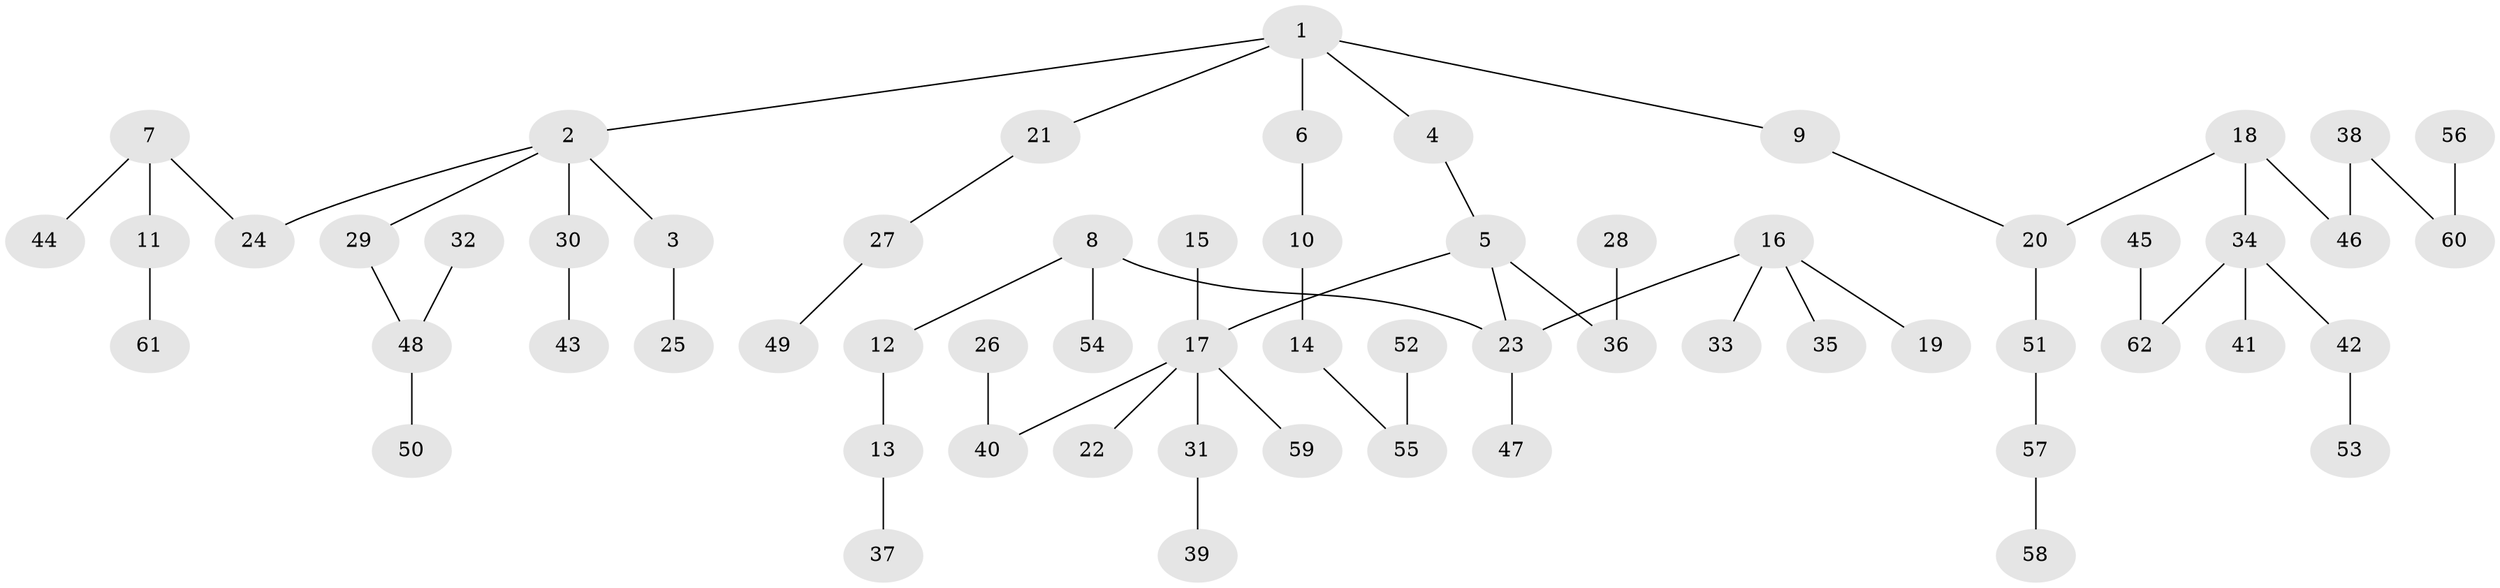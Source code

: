 // original degree distribution, {5: 0.0449438202247191, 2: 0.23595505617977527, 3: 0.1797752808988764, 4: 0.0449438202247191, 7: 0.011235955056179775, 1: 0.48314606741573035}
// Generated by graph-tools (version 1.1) at 2025/37/03/04/25 23:37:20]
// undirected, 62 vertices, 61 edges
graph export_dot {
  node [color=gray90,style=filled];
  1;
  2;
  3;
  4;
  5;
  6;
  7;
  8;
  9;
  10;
  11;
  12;
  13;
  14;
  15;
  16;
  17;
  18;
  19;
  20;
  21;
  22;
  23;
  24;
  25;
  26;
  27;
  28;
  29;
  30;
  31;
  32;
  33;
  34;
  35;
  36;
  37;
  38;
  39;
  40;
  41;
  42;
  43;
  44;
  45;
  46;
  47;
  48;
  49;
  50;
  51;
  52;
  53;
  54;
  55;
  56;
  57;
  58;
  59;
  60;
  61;
  62;
  1 -- 2 [weight=1.0];
  1 -- 4 [weight=1.0];
  1 -- 6 [weight=1.0];
  1 -- 9 [weight=1.0];
  1 -- 21 [weight=1.0];
  2 -- 3 [weight=1.0];
  2 -- 24 [weight=1.0];
  2 -- 29 [weight=1.0];
  2 -- 30 [weight=1.0];
  3 -- 25 [weight=1.0];
  4 -- 5 [weight=1.0];
  5 -- 17 [weight=1.0];
  5 -- 23 [weight=1.0];
  5 -- 36 [weight=1.0];
  6 -- 10 [weight=1.0];
  7 -- 11 [weight=1.0];
  7 -- 24 [weight=1.0];
  7 -- 44 [weight=1.0];
  8 -- 12 [weight=1.0];
  8 -- 23 [weight=1.0];
  8 -- 54 [weight=1.0];
  9 -- 20 [weight=1.0];
  10 -- 14 [weight=1.0];
  11 -- 61 [weight=1.0];
  12 -- 13 [weight=1.0];
  13 -- 37 [weight=1.0];
  14 -- 55 [weight=1.0];
  15 -- 17 [weight=1.0];
  16 -- 19 [weight=1.0];
  16 -- 23 [weight=1.0];
  16 -- 33 [weight=1.0];
  16 -- 35 [weight=1.0];
  17 -- 22 [weight=1.0];
  17 -- 31 [weight=1.0];
  17 -- 40 [weight=1.0];
  17 -- 59 [weight=1.0];
  18 -- 20 [weight=1.0];
  18 -- 34 [weight=1.0];
  18 -- 46 [weight=1.0];
  20 -- 51 [weight=1.0];
  21 -- 27 [weight=1.0];
  23 -- 47 [weight=1.0];
  26 -- 40 [weight=1.0];
  27 -- 49 [weight=1.0];
  28 -- 36 [weight=1.0];
  29 -- 48 [weight=1.0];
  30 -- 43 [weight=1.0];
  31 -- 39 [weight=1.0];
  32 -- 48 [weight=1.0];
  34 -- 41 [weight=1.0];
  34 -- 42 [weight=1.0];
  34 -- 62 [weight=1.0];
  38 -- 46 [weight=1.0];
  38 -- 60 [weight=1.0];
  42 -- 53 [weight=1.0];
  45 -- 62 [weight=1.0];
  48 -- 50 [weight=1.0];
  51 -- 57 [weight=1.0];
  52 -- 55 [weight=1.0];
  56 -- 60 [weight=1.0];
  57 -- 58 [weight=1.0];
}
